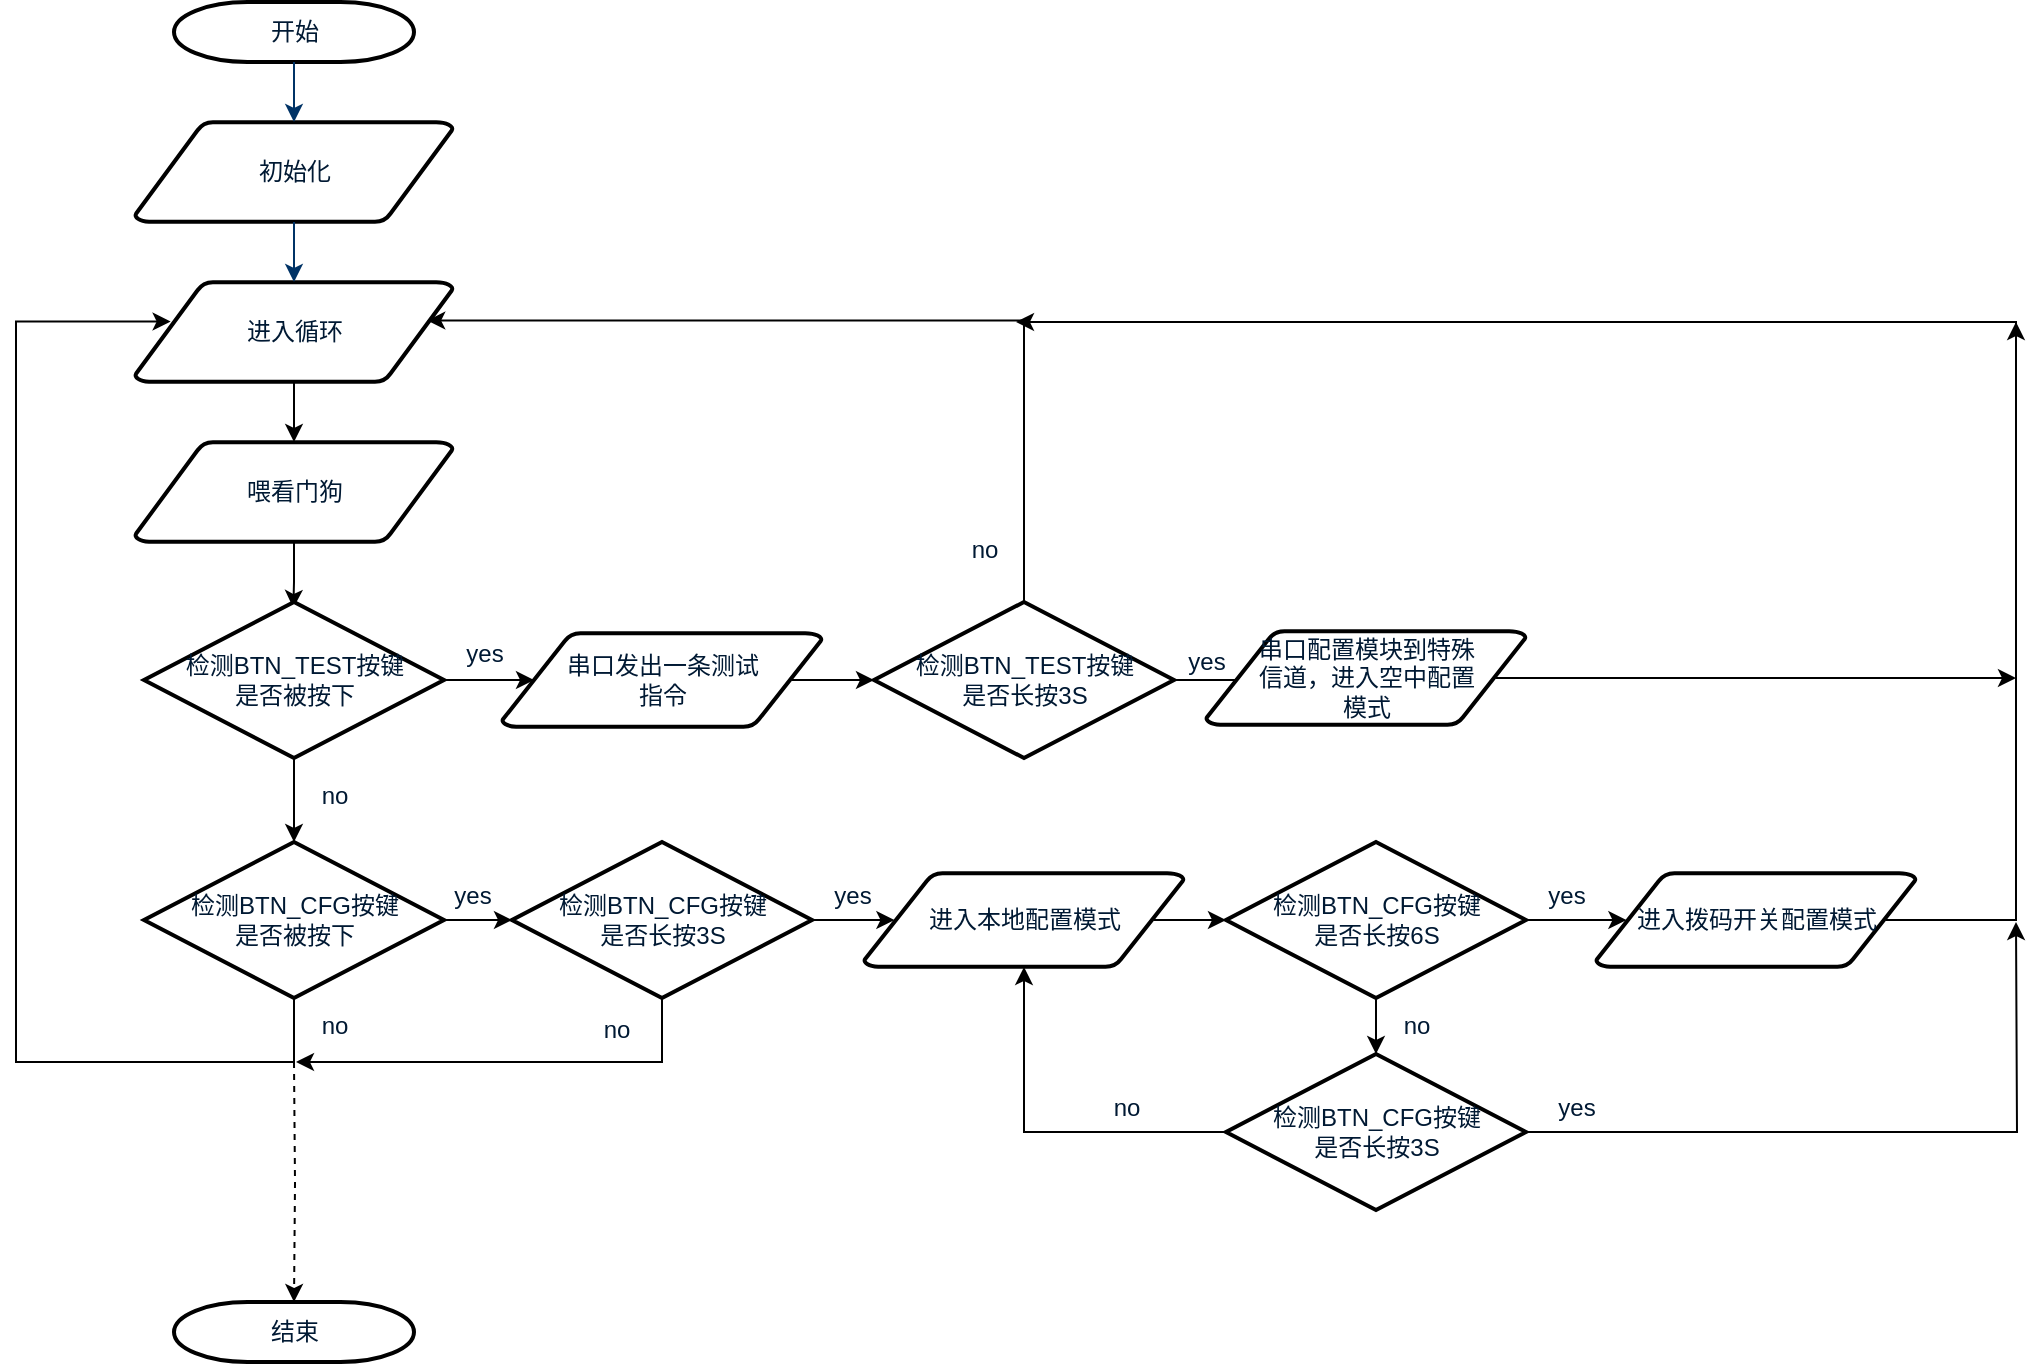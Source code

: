 <mxfile version="10.7.7" type="github"><diagram id="6a731a19-8d31-9384-78a2-239565b7b9f0" name="Page-1"><mxGraphModel dx="1640" dy="841" grid="1" gridSize="10" guides="1" tooltips="1" connect="1" arrows="1" fold="1" page="1" pageScale="1" pageWidth="1169" pageHeight="827" background="#ffffff" math="0" shadow="0"><root><mxCell id="0"/><mxCell id="1" parent="0"/><mxCell id="2" value="开始" style="shape=mxgraph.flowchart.terminator;fillColor=#FFFFFF;strokeColor=#000000;strokeWidth=2;gradientColor=none;gradientDirection=north;fontColor=#001933;fontStyle=0;html=1;" parent="1" vertex="1"><mxGeometry x="149" y="30" width="120" height="30" as="geometry"/></mxCell><mxCell id="3" value="初始化" style="shape=mxgraph.flowchart.data;fillColor=#FFFFFF;strokeColor=#000000;strokeWidth=2;gradientColor=none;gradientDirection=north;fontColor=#001933;fontStyle=0;html=1;" parent="1" vertex="1"><mxGeometry x="129.5" y="90" width="159" height="50" as="geometry"/></mxCell><mxCell id="VE2mM2OoOoHqeWbE7ql6-56" value="" style="edgeStyle=orthogonalEdgeStyle;rounded=0;orthogonalLoop=1;jettySize=auto;html=1;" edge="1" parent="1" source="5" target="VE2mM2OoOoHqeWbE7ql6-55"><mxGeometry relative="1" as="geometry"/></mxCell><mxCell id="5" value="进入循环" style="shape=mxgraph.flowchart.data;fillColor=#FFFFFF;strokeColor=#000000;strokeWidth=2;gradientColor=none;gradientDirection=north;fontColor=#001933;fontStyle=0;html=1;" parent="1" vertex="1"><mxGeometry x="129.5" y="170" width="159" height="50" as="geometry"/></mxCell><mxCell id="VE2mM2OoOoHqeWbE7ql6-58" value="" style="edgeStyle=orthogonalEdgeStyle;rounded=0;orthogonalLoop=1;jettySize=auto;html=1;" edge="1" parent="1" source="VE2mM2OoOoHqeWbE7ql6-55"><mxGeometry relative="1" as="geometry"><mxPoint x="208.667" y="333" as="targetPoint"/></mxGeometry></mxCell><mxCell id="VE2mM2OoOoHqeWbE7ql6-55" value="喂看门狗" style="shape=mxgraph.flowchart.data;fillColor=#FFFFFF;strokeColor=#000000;strokeWidth=2;gradientColor=none;gradientDirection=north;fontColor=#001933;fontStyle=0;html=1;" vertex="1" parent="1"><mxGeometry x="129.5" y="250" width="159" height="50" as="geometry"/></mxCell><mxCell id="7" style="fontColor=#001933;fontStyle=1;strokeColor=#003366;strokeWidth=1;html=1;" parent="1" source="2" target="3" edge="1"><mxGeometry relative="1" as="geometry"/></mxCell><mxCell id="8" style="fontColor=#001933;fontStyle=1;strokeColor=#003366;strokeWidth=1;html=1;" parent="1" source="3" target="5" edge="1"><mxGeometry relative="1" as="geometry"/></mxCell><mxCell id="VE2mM2OoOoHqeWbE7ql6-121" style="edgeStyle=orthogonalEdgeStyle;rounded=0;orthogonalLoop=1;jettySize=auto;html=1;entryX=0.5;entryY=0;entryDx=0;entryDy=0;entryPerimeter=0;dashed=1;" edge="1" parent="1" target="40"><mxGeometry relative="1" as="geometry"><mxPoint x="209" y="560" as="sourcePoint"/><mxPoint x="208.857" y="575" as="targetPoint"/></mxGeometry></mxCell><mxCell id="40" value="结束" style="shape=mxgraph.flowchart.terminator;fillColor=#FFFFFF;strokeColor=#000000;strokeWidth=2;gradientColor=none;gradientDirection=north;fontColor=#001933;fontStyle=0;html=1;" parent="1" vertex="1"><mxGeometry x="149.0" y="680" width="120" height="30" as="geometry"/></mxCell><mxCell id="55" value="no" style="text;fontColor=#001933;fontStyle=0;html=1;strokeColor=none;gradientColor=none;fillColor=none;strokeWidth=2;" parent="1" vertex="1"><mxGeometry x="189" y="382" width="40" height="26" as="geometry"/></mxCell><mxCell id="VE2mM2OoOoHqeWbE7ql6-60" value="yes" style="text;fontColor=#001933;fontStyle=0;html=1;strokeColor=none;gradientColor=none;fillColor=none;strokeWidth=2;align=center;" vertex="1" parent="1"><mxGeometry x="284" y="342" width="40" height="26" as="geometry"/></mxCell><mxCell id="VE2mM2OoOoHqeWbE7ql6-73" style="edgeStyle=orthogonalEdgeStyle;rounded=0;orthogonalLoop=1;jettySize=auto;html=1;exitX=0.905;exitY=0.5;exitDx=0;exitDy=0;exitPerimeter=0;entryX=0;entryY=0.5;entryDx=0;entryDy=0;entryPerimeter=0;" edge="1" parent="1" source="VE2mM2OoOoHqeWbE7ql6-62" target="VE2mM2OoOoHqeWbE7ql6-72"><mxGeometry relative="1" as="geometry"/></mxCell><mxCell id="VE2mM2OoOoHqeWbE7ql6-62" value="串口发出一条测试&lt;br&gt;指令&lt;br&gt;" style="shape=mxgraph.flowchart.data;fillColor=#FFFFFF;strokeColor=#000000;strokeWidth=2;gradientColor=none;gradientDirection=north;fontColor=#001933;fontStyle=0;html=1;" vertex="1" parent="1"><mxGeometry x="313" y="345.5" width="160" height="47" as="geometry"/></mxCell><mxCell id="VE2mM2OoOoHqeWbE7ql6-71" style="edgeStyle=orthogonalEdgeStyle;rounded=0;orthogonalLoop=1;jettySize=auto;html=1;exitX=1;exitY=0.5;exitDx=0;exitDy=0;exitPerimeter=0;" edge="1" parent="1" source="VE2mM2OoOoHqeWbE7ql6-69"><mxGeometry relative="1" as="geometry"><mxPoint x="329" y="369" as="targetPoint"/></mxGeometry></mxCell><mxCell id="VE2mM2OoOoHqeWbE7ql6-104" value="" style="edgeStyle=orthogonalEdgeStyle;rounded=0;orthogonalLoop=1;jettySize=auto;html=1;" edge="1" parent="1" source="VE2mM2OoOoHqeWbE7ql6-69" target="VE2mM2OoOoHqeWbE7ql6-103"><mxGeometry relative="1" as="geometry"/></mxCell><mxCell id="VE2mM2OoOoHqeWbE7ql6-69" value="检测BTN_TEST按键&lt;br&gt;是否被按下&lt;br&gt;" style="shape=mxgraph.flowchart.decision;fillColor=#FFFFFF;strokeColor=#000000;strokeWidth=2;gradientColor=none;gradientDirection=north;fontColor=#001933;fontStyle=0;html=1;" vertex="1" parent="1"><mxGeometry x="134" y="330" width="150" height="78" as="geometry"/></mxCell><mxCell id="VE2mM2OoOoHqeWbE7ql6-106" value="" style="edgeStyle=orthogonalEdgeStyle;rounded=0;orthogonalLoop=1;jettySize=auto;html=1;" edge="1" parent="1" source="VE2mM2OoOoHqeWbE7ql6-103" target="VE2mM2OoOoHqeWbE7ql6-105"><mxGeometry relative="1" as="geometry"/></mxCell><mxCell id="VE2mM2OoOoHqeWbE7ql6-103" value="检测BTN_CFG按键&lt;br&gt;是否被按下&lt;br&gt;" style="shape=mxgraph.flowchart.decision;fillColor=#FFFFFF;strokeColor=#000000;strokeWidth=2;gradientColor=none;gradientDirection=north;fontColor=#001933;fontStyle=0;html=1;" vertex="1" parent="1"><mxGeometry x="134" y="450" width="150" height="78" as="geometry"/></mxCell><mxCell id="VE2mM2OoOoHqeWbE7ql6-110" style="edgeStyle=orthogonalEdgeStyle;rounded=0;orthogonalLoop=1;jettySize=auto;html=1;exitX=1;exitY=0.5;exitDx=0;exitDy=0;exitPerimeter=0;entryX=0.095;entryY=0.5;entryDx=0;entryDy=0;entryPerimeter=0;" edge="1" parent="1" source="VE2mM2OoOoHqeWbE7ql6-105" target="VE2mM2OoOoHqeWbE7ql6-108"><mxGeometry relative="1" as="geometry"/></mxCell><mxCell id="VE2mM2OoOoHqeWbE7ql6-123" style="edgeStyle=orthogonalEdgeStyle;rounded=0;orthogonalLoop=1;jettySize=auto;html=1;exitX=0.5;exitY=1;exitDx=0;exitDy=0;exitPerimeter=0;" edge="1" parent="1" source="VE2mM2OoOoHqeWbE7ql6-105"><mxGeometry relative="1" as="geometry"><mxPoint x="210" y="560" as="targetPoint"/><Array as="points"><mxPoint x="393" y="560"/></Array></mxGeometry></mxCell><mxCell id="VE2mM2OoOoHqeWbE7ql6-105" value="检测BTN_CFG按键&lt;br&gt;是否长按3S&lt;br&gt;" style="shape=mxgraph.flowchart.decision;fillColor=#FFFFFF;strokeColor=#000000;strokeWidth=2;gradientColor=none;gradientDirection=north;fontColor=#001933;fontStyle=0;html=1;" vertex="1" parent="1"><mxGeometry x="318" y="450" width="150" height="78" as="geometry"/></mxCell><mxCell id="VE2mM2OoOoHqeWbE7ql6-76" style="edgeStyle=orthogonalEdgeStyle;rounded=0;orthogonalLoop=1;jettySize=auto;html=1;exitX=0.5;exitY=0;exitDx=0;exitDy=0;exitPerimeter=0;entryX=0.919;entryY=0.386;entryDx=0;entryDy=0;entryPerimeter=0;" edge="1" parent="1" source="VE2mM2OoOoHqeWbE7ql6-72" target="5"><mxGeometry relative="1" as="geometry"><Array as="points"><mxPoint x="574" y="189"/></Array></mxGeometry></mxCell><mxCell id="VE2mM2OoOoHqeWbE7ql6-92" style="edgeStyle=orthogonalEdgeStyle;rounded=0;orthogonalLoop=1;jettySize=auto;html=1;exitX=1;exitY=0.5;exitDx=0;exitDy=0;exitPerimeter=0;entryX=0.095;entryY=0.5;entryDx=0;entryDy=0;entryPerimeter=0;" edge="1" parent="1" source="VE2mM2OoOoHqeWbE7ql6-72" target="VE2mM2OoOoHqeWbE7ql6-78"><mxGeometry relative="1" as="geometry"/></mxCell><mxCell id="VE2mM2OoOoHqeWbE7ql6-72" value="检测BTN_TEST按键&lt;br&gt;是否长按3S&lt;br&gt;" style="shape=mxgraph.flowchart.decision;fillColor=#FFFFFF;strokeColor=#000000;strokeWidth=2;gradientColor=none;gradientDirection=north;fontColor=#001933;fontStyle=0;html=1;" vertex="1" parent="1"><mxGeometry x="499" y="330" width="150" height="78" as="geometry"/></mxCell><mxCell id="VE2mM2OoOoHqeWbE7ql6-77" value="no" style="text;fontColor=#001933;fontStyle=0;html=1;strokeColor=none;gradientColor=none;fillColor=none;strokeWidth=2;align=center;" vertex="1" parent="1"><mxGeometry x="534" y="290" width="40" height="26" as="geometry"/></mxCell><mxCell id="VE2mM2OoOoHqeWbE7ql6-167" style="edgeStyle=orthogonalEdgeStyle;rounded=0;orthogonalLoop=1;jettySize=auto;html=1;exitX=0.905;exitY=0.5;exitDx=0;exitDy=0;exitPerimeter=0;" edge="1" parent="1" source="VE2mM2OoOoHqeWbE7ql6-78"><mxGeometry relative="1" as="geometry"><mxPoint x="1070" y="368" as="targetPoint"/></mxGeometry></mxCell><mxCell id="VE2mM2OoOoHqeWbE7ql6-78" value="串口配置模块到特殊&lt;br&gt;信道，进入空中配置&lt;br&gt;模式&lt;br&gt;" style="shape=mxgraph.flowchart.data;fillColor=#FFFFFF;strokeColor=#000000;strokeWidth=2;gradientColor=none;gradientDirection=north;fontColor=#001933;fontStyle=0;html=1;" vertex="1" parent="1"><mxGeometry x="665" y="344.5" width="160" height="47" as="geometry"/></mxCell><mxCell id="VE2mM2OoOoHqeWbE7ql6-80" value="yes" style="text;fontColor=#001933;fontStyle=0;html=1;strokeColor=none;gradientColor=none;fillColor=none;strokeWidth=2;align=center;" vertex="1" parent="1"><mxGeometry x="645" y="345.5" width="40" height="26" as="geometry"/></mxCell><mxCell id="VE2mM2OoOoHqeWbE7ql6-107" value="yes" style="text;fontColor=#001933;fontStyle=0;html=1;strokeColor=none;gradientColor=none;fillColor=none;strokeWidth=2;align=center;" vertex="1" parent="1"><mxGeometry x="278" y="463" width="40" height="26" as="geometry"/></mxCell><mxCell id="VE2mM2OoOoHqeWbE7ql6-128" style="edgeStyle=orthogonalEdgeStyle;rounded=0;orthogonalLoop=1;jettySize=auto;html=1;exitX=0.905;exitY=0.5;exitDx=0;exitDy=0;exitPerimeter=0;entryX=0;entryY=0.5;entryDx=0;entryDy=0;entryPerimeter=0;" edge="1" parent="1" source="VE2mM2OoOoHqeWbE7ql6-108" target="VE2mM2OoOoHqeWbE7ql6-127"><mxGeometry relative="1" as="geometry"/></mxCell><mxCell id="VE2mM2OoOoHqeWbE7ql6-108" value="进入本地配置模式&lt;br&gt;" style="shape=mxgraph.flowchart.data;fillColor=#FFFFFF;strokeColor=#000000;strokeWidth=2;gradientColor=none;gradientDirection=north;fontColor=#001933;fontStyle=0;html=1;" vertex="1" parent="1"><mxGeometry x="494" y="465.5" width="160" height="47" as="geometry"/></mxCell><mxCell id="VE2mM2OoOoHqeWbE7ql6-111" value="yes" style="text;fontColor=#001933;fontStyle=0;html=1;strokeColor=none;gradientColor=none;fillColor=none;strokeWidth=2;align=center;" vertex="1" parent="1"><mxGeometry x="468" y="463" width="40" height="26" as="geometry"/></mxCell><mxCell id="VE2mM2OoOoHqeWbE7ql6-115" style="edgeStyle=orthogonalEdgeStyle;rounded=0;orthogonalLoop=1;jettySize=auto;html=1;exitX=0.5;exitY=1;exitDx=0;exitDy=0;exitPerimeter=0;entryX=0.112;entryY=0.395;entryDx=0;entryDy=0;entryPerimeter=0;" edge="1" parent="1" source="VE2mM2OoOoHqeWbE7ql6-103" target="5"><mxGeometry relative="1" as="geometry"><mxPoint x="209.345" y="527.69" as="sourcePoint"/><mxPoint x="70" y="200" as="targetPoint"/><Array as="points"><mxPoint x="209" y="560"/><mxPoint x="70" y="560"/><mxPoint x="70" y="190"/></Array></mxGeometry></mxCell><mxCell id="VE2mM2OoOoHqeWbE7ql6-116" value="no" style="text;fontColor=#001933;fontStyle=0;html=1;strokeColor=none;gradientColor=none;fillColor=none;strokeWidth=2;align=center;" vertex="1" parent="1"><mxGeometry x="209" y="413" width="40" height="26" as="geometry"/></mxCell><mxCell id="VE2mM2OoOoHqeWbE7ql6-117" value="no" style="text;fontColor=#001933;fontStyle=0;html=1;strokeColor=none;gradientColor=none;fillColor=none;strokeWidth=2;align=center;" vertex="1" parent="1"><mxGeometry x="209" y="528" width="40" height="26" as="geometry"/></mxCell><mxCell id="VE2mM2OoOoHqeWbE7ql6-124" value="no" style="text;fontColor=#001933;fontStyle=0;html=1;strokeColor=none;gradientColor=none;fillColor=none;strokeWidth=2;align=center;" vertex="1" parent="1"><mxGeometry x="350" y="530" width="40" height="26" as="geometry"/></mxCell><mxCell id="VE2mM2OoOoHqeWbE7ql6-131" style="edgeStyle=orthogonalEdgeStyle;rounded=0;orthogonalLoop=1;jettySize=auto;html=1;exitX=1;exitY=0.5;exitDx=0;exitDy=0;exitPerimeter=0;entryX=0.095;entryY=0.5;entryDx=0;entryDy=0;entryPerimeter=0;" edge="1" parent="1" source="VE2mM2OoOoHqeWbE7ql6-127" target="VE2mM2OoOoHqeWbE7ql6-129"><mxGeometry relative="1" as="geometry"/></mxCell><mxCell id="VE2mM2OoOoHqeWbE7ql6-148" value="" style="edgeStyle=orthogonalEdgeStyle;rounded=0;orthogonalLoop=1;jettySize=auto;html=1;" edge="1" parent="1" source="VE2mM2OoOoHqeWbE7ql6-127" target="VE2mM2OoOoHqeWbE7ql6-147"><mxGeometry relative="1" as="geometry"/></mxCell><mxCell id="VE2mM2OoOoHqeWbE7ql6-127" value="检测BTN_CFG按键&lt;br&gt;是否长按6S&lt;br&gt;" style="shape=mxgraph.flowchart.decision;fillColor=#FFFFFF;strokeColor=#000000;strokeWidth=2;gradientColor=none;gradientDirection=north;fontColor=#001933;fontStyle=0;html=1;" vertex="1" parent="1"><mxGeometry x="675" y="450" width="150" height="78" as="geometry"/></mxCell><mxCell id="VE2mM2OoOoHqeWbE7ql6-150" style="edgeStyle=orthogonalEdgeStyle;rounded=0;orthogonalLoop=1;jettySize=auto;html=1;exitX=1;exitY=0.5;exitDx=0;exitDy=0;exitPerimeter=0;" edge="1" parent="1" source="VE2mM2OoOoHqeWbE7ql6-147"><mxGeometry relative="1" as="geometry"><mxPoint x="1070" y="490" as="targetPoint"/></mxGeometry></mxCell><mxCell id="VE2mM2OoOoHqeWbE7ql6-154" style="edgeStyle=orthogonalEdgeStyle;rounded=0;orthogonalLoop=1;jettySize=auto;html=1;exitX=0;exitY=0.5;exitDx=0;exitDy=0;exitPerimeter=0;entryX=0.5;entryY=1;entryDx=0;entryDy=0;entryPerimeter=0;" edge="1" parent="1" source="VE2mM2OoOoHqeWbE7ql6-147" target="VE2mM2OoOoHqeWbE7ql6-108"><mxGeometry relative="1" as="geometry"/></mxCell><mxCell id="VE2mM2OoOoHqeWbE7ql6-147" value="检测BTN_CFG按键&lt;br&gt;是否长按3S&lt;br&gt;" style="shape=mxgraph.flowchart.decision;fillColor=#FFFFFF;strokeColor=#000000;strokeWidth=2;gradientColor=none;gradientDirection=north;fontColor=#001933;fontStyle=0;html=1;" vertex="1" parent="1"><mxGeometry x="675" y="556" width="150" height="78" as="geometry"/></mxCell><mxCell id="VE2mM2OoOoHqeWbE7ql6-129" value="进入拨码开关配置模式&lt;br&gt;" style="shape=mxgraph.flowchart.data;fillColor=#FFFFFF;strokeColor=#000000;strokeWidth=2;gradientColor=none;gradientDirection=north;fontColor=#001933;fontStyle=0;html=1;" vertex="1" parent="1"><mxGeometry x="860" y="465.5" width="160" height="47" as="geometry"/></mxCell><mxCell id="VE2mM2OoOoHqeWbE7ql6-134" value="yes" style="text;fontColor=#001933;fontStyle=0;html=1;strokeColor=none;gradientColor=none;fillColor=none;strokeWidth=2;align=center;" vertex="1" parent="1"><mxGeometry x="825" y="463" width="40" height="26" as="geometry"/></mxCell><mxCell id="VE2mM2OoOoHqeWbE7ql6-138" value="no" style="text;fontColor=#001933;fontStyle=0;html=1;strokeColor=none;gradientColor=none;fillColor=none;strokeWidth=2;align=center;" vertex="1" parent="1"><mxGeometry x="750" y="528" width="40" height="26" as="geometry"/></mxCell><mxCell id="VE2mM2OoOoHqeWbE7ql6-143" style="edgeStyle=orthogonalEdgeStyle;rounded=0;orthogonalLoop=1;jettySize=auto;html=1;exitX=0.905;exitY=0.5;exitDx=0;exitDy=0;exitPerimeter=0;" edge="1" parent="1" source="VE2mM2OoOoHqeWbE7ql6-129"><mxGeometry relative="1" as="geometry"><mxPoint x="1014.667" y="594.833" as="sourcePoint"/><mxPoint x="1070" y="190" as="targetPoint"/><Array as="points"><mxPoint x="1070" y="489"/><mxPoint x="1070" y="190"/></Array></mxGeometry></mxCell><mxCell id="VE2mM2OoOoHqeWbE7ql6-153" value="yes" style="text;fontColor=#001933;fontStyle=0;html=1;strokeColor=none;gradientColor=none;fillColor=none;strokeWidth=2;align=center;" vertex="1" parent="1"><mxGeometry x="830" y="569" width="40" height="26" as="geometry"/></mxCell><mxCell id="VE2mM2OoOoHqeWbE7ql6-155" value="no" style="text;fontColor=#001933;fontStyle=0;html=1;strokeColor=none;gradientColor=none;fillColor=none;strokeWidth=2;align=center;" vertex="1" parent="1"><mxGeometry x="605" y="569" width="40" height="26" as="geometry"/></mxCell><mxCell id="VE2mM2OoOoHqeWbE7ql6-163" style="edgeStyle=orthogonalEdgeStyle;rounded=0;orthogonalLoop=1;jettySize=auto;html=1;exitX=0.905;exitY=0.5;exitDx=0;exitDy=0;exitPerimeter=0;" edge="1" parent="1" source="VE2mM2OoOoHqeWbE7ql6-129"><mxGeometry relative="1" as="geometry"><mxPoint x="1004.667" y="489" as="sourcePoint"/><mxPoint x="570" y="190" as="targetPoint"/><Array as="points"><mxPoint x="1070" y="489"/><mxPoint x="1070" y="190"/></Array></mxGeometry></mxCell></root></mxGraphModel></diagram></mxfile>